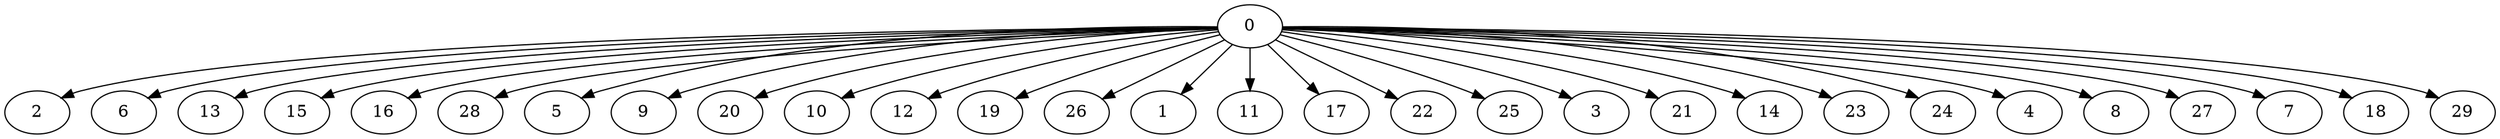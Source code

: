 digraph "Fork_Nodes_30_CCR_10.02_WeightType_Random" {
	graph ["Duplicate states"=0,
		GraphType=Fork,
		"Max states in OPEN"=0,
		Modes="120000ms; topo-ordered tasks, ; Pruning: task equivalence, fixed order ready list, ; F-value: ; Optimisation: best schedule length (\
SL) optimisation on equal, ",
		NumberOfTasks=30,
		"Pruned using list schedule length"=432,
		"States removed from OPEN"=0,
		TargetSystem="Homogeneous-2",
		"Time to schedule (ms)"=672,
		"Total idle time"=31,
		"Total schedule length"=112,
		"Total sequential time"=193,
		"Total states created"=116575
	];
	0	["Finish time"=7,
		Processor=0,
		"Start time"=0,
		Weight=7];
	2	["Finish time"=79,
		Processor=0,
		"Start time"=69,
		Weight=10];
	0 -> 2	[Weight=98];
	6	["Finish time"=89,
		Processor=0,
		"Start time"=79,
		Weight=10];
	0 -> 6	[Weight=98];
	13	["Finish time"=50,
		Processor=1,
		"Start time"=40,
		Weight=10];
	0 -> 13	[Weight=33];
	15	["Finish time"=38,
		Processor=0,
		"Start time"=28,
		Weight=10];
	0 -> 15	[Weight=54];
	16	["Finish time"=60,
		Processor=1,
		"Start time"=50,
		Weight=10];
	0 -> 16	[Weight=33];
	28	["Finish time"=76,
		Processor=1,
		"Start time"=66,
		Weight=10];
	0 -> 28	[Weight=43];
	5	["Finish time"=103,
		Processor=0,
		"Start time"=94,
		Weight=9];
	0 -> 5	[Weight=108];
	9	["Finish time"=25,
		Processor=0,
		"Start time"=16,
		Weight=9];
	0 -> 9	[Weight=43];
	20	["Finish time"=47,
		Processor=0,
		"Start time"=38,
		Weight=9];
	0 -> 20	[Weight=87];
	10	["Finish time"=55,
		Processor=0,
		"Start time"=47,
		Weight=8];
	0 -> 10	[Weight=87];
	12	["Finish time"=104,
		Processor=1,
		"Start time"=96,
		Weight=8];
	0 -> 12	[Weight=87];
	19	["Finish time"=112,
		Processor=1,
		"Start time"=104,
		Weight=8];
	0 -> 19	[Weight=87];
	26	["Finish time"=84,
		Processor=1,
		"Start time"=76,
		Weight=8];
	0 -> 26	[Weight=54];
	1	["Finish time"=90,
		Processor=1,
		"Start time"=84,
		Weight=6];
	0 -> 1	[Weight=65];
	11	["Finish time"=66,
		Processor=1,
		"Start time"=60,
		Weight=6];
	0 -> 11	[Weight=33];
	17	["Finish time"=35,
		Processor=1,
		"Start time"=29,
		Weight=6];
	0 -> 17	[Weight=22];
	22	["Finish time"=61,
		Processor=0,
		"Start time"=55,
		Weight=6];
	0 -> 22	[Weight=87];
	25	["Finish time"=96,
		Processor=1,
		"Start time"=90,
		Weight=6];
	0 -> 25	[Weight=76];
	3	["Finish time"=108,
		Processor=0,
		"Start time"=103,
		Weight=5];
	0 -> 3	[Weight=108];
	21	["Finish time"=94,
		Processor=0,
		"Start time"=89,
		Weight=5];
	0 -> 21	[Weight=98];
	14	["Finish time"=65,
		Processor=0,
		"Start time"=61,
		Weight=4];
	0 -> 14	[Weight=87];
	23	["Finish time"=11,
		Processor=0,
		"Start time"=7,
		Weight=4];
	0 -> 23	[Weight=33];
	24	["Finish time"=112,
		Processor=0,
		"Start time"=108,
		Weight=4];
	0 -> 24	[Weight=108];
	4	["Finish time"=14,
		Processor=0,
		"Start time"=11,
		Weight=3];
	0 -> 4	[Weight=33];
	8	["Finish time"=28,
		Processor=0,
		"Start time"=25,
		Weight=3];
	0 -> 8	[Weight=43];
	27	["Finish time"=38,
		Processor=1,
		"Start time"=35,
		Weight=3];
	0 -> 27	[Weight=22];
	7	["Finish time"=67,
		Processor=0,
		"Start time"=65,
		Weight=2];
	0 -> 7	[Weight=87];
	18	["Finish time"=16,
		Processor=0,
		"Start time"=14,
		Weight=2];
	0 -> 18	[Weight=33];
	29	["Finish time"=69,
		Processor=0,
		"Start time"=67,
		Weight=2];
	0 -> 29	[Weight=87];
}
